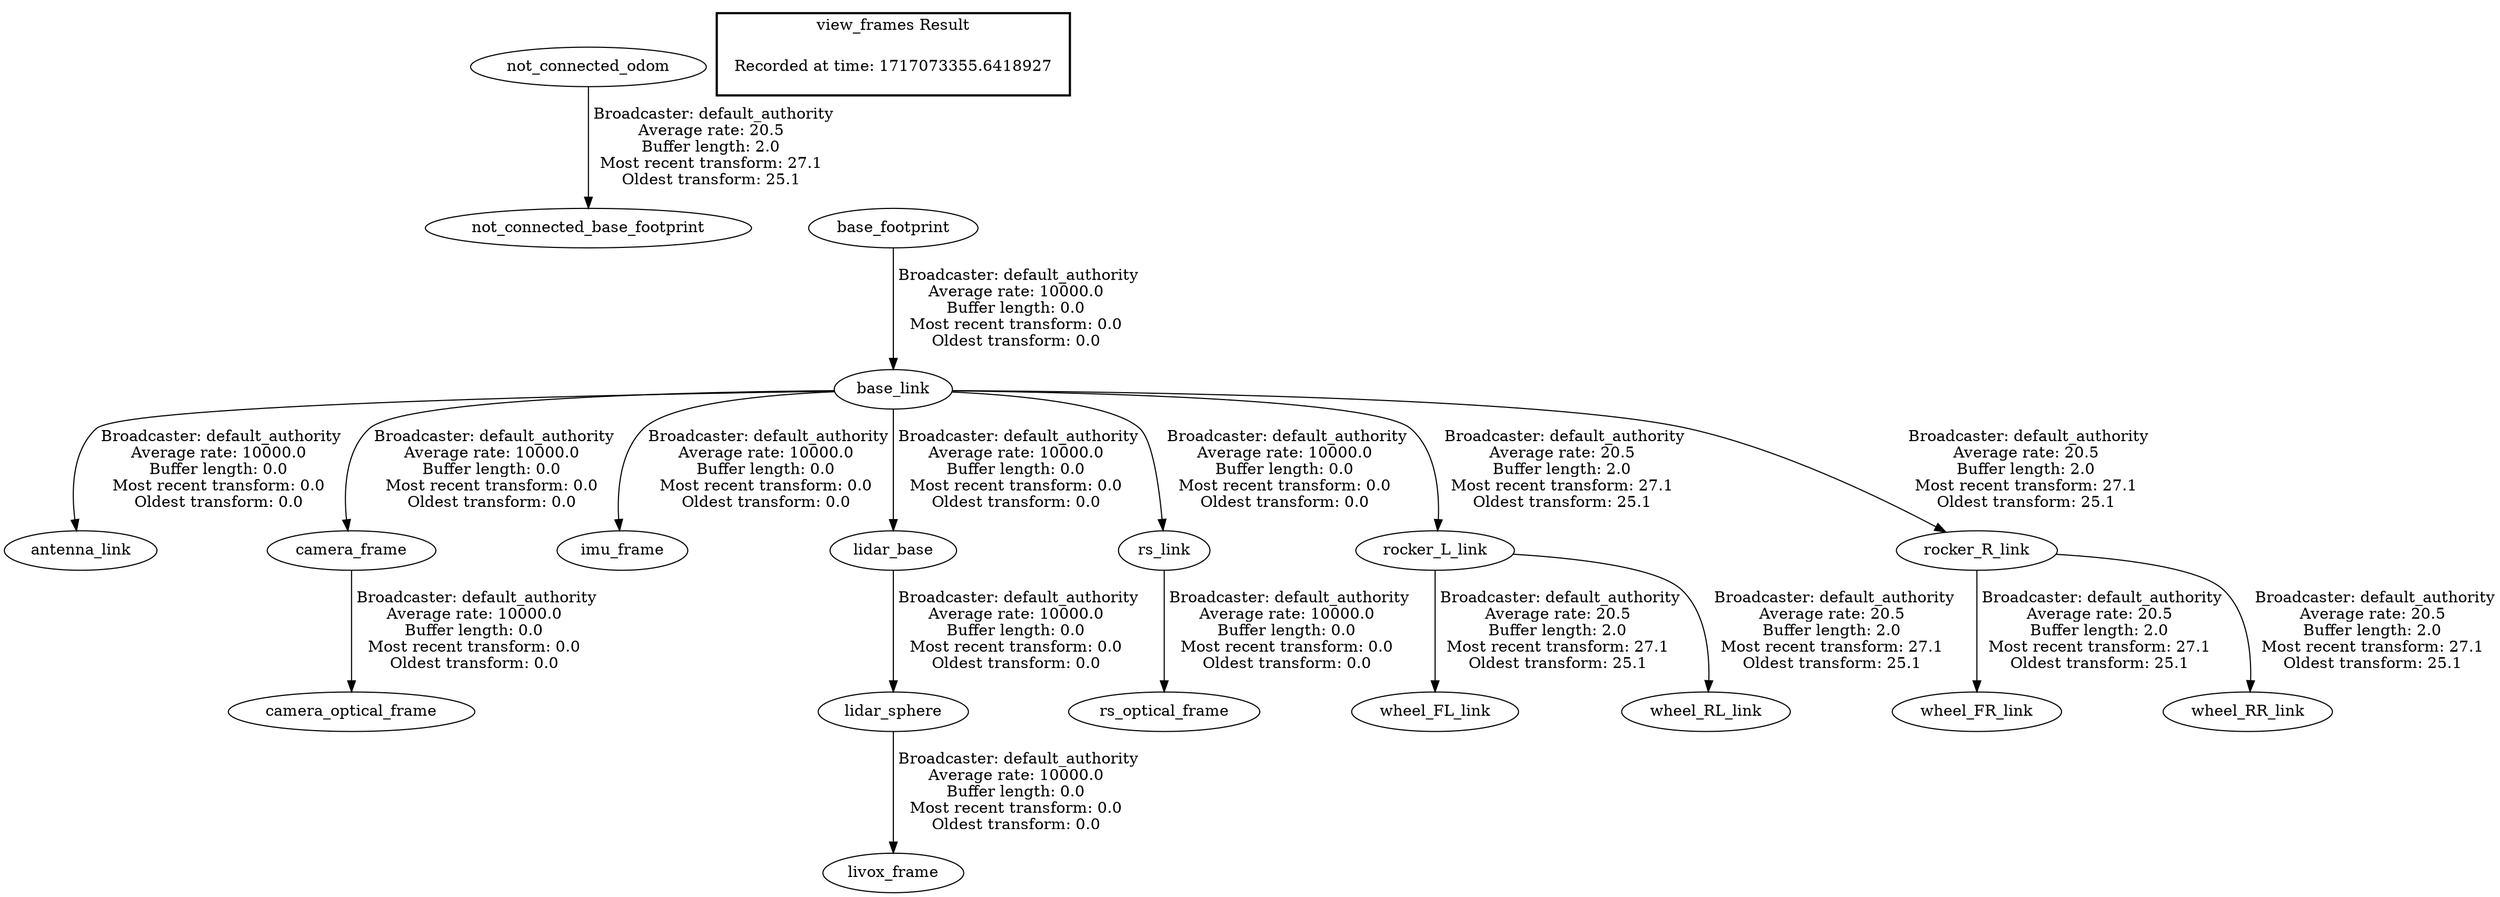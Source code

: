 digraph G {
"not_connected_odom" -> "not_connected_base_footprint"[label=" Broadcaster: default_authority\nAverage rate: 20.5\nBuffer length: 2.0\nMost recent transform: 27.1\nOldest transform: 25.1\n"];
"base_link" -> "antenna_link"[label=" Broadcaster: default_authority\nAverage rate: 10000.0\nBuffer length: 0.0\nMost recent transform: 0.0\nOldest transform: 0.0\n"];
"base_footprint" -> "base_link"[label=" Broadcaster: default_authority\nAverage rate: 10000.0\nBuffer length: 0.0\nMost recent transform: 0.0\nOldest transform: 0.0\n"];
"base_link" -> "camera_frame"[label=" Broadcaster: default_authority\nAverage rate: 10000.0\nBuffer length: 0.0\nMost recent transform: 0.0\nOldest transform: 0.0\n"];
"camera_frame" -> "camera_optical_frame"[label=" Broadcaster: default_authority\nAverage rate: 10000.0\nBuffer length: 0.0\nMost recent transform: 0.0\nOldest transform: 0.0\n"];
"base_link" -> "imu_frame"[label=" Broadcaster: default_authority\nAverage rate: 10000.0\nBuffer length: 0.0\nMost recent transform: 0.0\nOldest transform: 0.0\n"];
"base_link" -> "lidar_base"[label=" Broadcaster: default_authority\nAverage rate: 10000.0\nBuffer length: 0.0\nMost recent transform: 0.0\nOldest transform: 0.0\n"];
"lidar_sphere" -> "livox_frame"[label=" Broadcaster: default_authority\nAverage rate: 10000.0\nBuffer length: 0.0\nMost recent transform: 0.0\nOldest transform: 0.0\n"];
"lidar_base" -> "lidar_sphere"[label=" Broadcaster: default_authority\nAverage rate: 10000.0\nBuffer length: 0.0\nMost recent transform: 0.0\nOldest transform: 0.0\n"];
"base_link" -> "rs_link"[label=" Broadcaster: default_authority\nAverage rate: 10000.0\nBuffer length: 0.0\nMost recent transform: 0.0\nOldest transform: 0.0\n"];
"rs_link" -> "rs_optical_frame"[label=" Broadcaster: default_authority\nAverage rate: 10000.0\nBuffer length: 0.0\nMost recent transform: 0.0\nOldest transform: 0.0\n"];
"base_link" -> "rocker_L_link"[label=" Broadcaster: default_authority\nAverage rate: 20.5\nBuffer length: 2.0\nMost recent transform: 27.1\nOldest transform: 25.1\n"];
"base_link" -> "rocker_R_link"[label=" Broadcaster: default_authority\nAverage rate: 20.5\nBuffer length: 2.0\nMost recent transform: 27.1\nOldest transform: 25.1\n"];
"rocker_L_link" -> "wheel_FL_link"[label=" Broadcaster: default_authority\nAverage rate: 20.5\nBuffer length: 2.0\nMost recent transform: 27.1\nOldest transform: 25.1\n"];
"rocker_R_link" -> "wheel_FR_link"[label=" Broadcaster: default_authority\nAverage rate: 20.5\nBuffer length: 2.0\nMost recent transform: 27.1\nOldest transform: 25.1\n"];
"rocker_L_link" -> "wheel_RL_link"[label=" Broadcaster: default_authority\nAverage rate: 20.5\nBuffer length: 2.0\nMost recent transform: 27.1\nOldest transform: 25.1\n"];
"rocker_R_link" -> "wheel_RR_link"[label=" Broadcaster: default_authority\nAverage rate: 20.5\nBuffer length: 2.0\nMost recent transform: 27.1\nOldest transform: 25.1\n"];
edge [style=invis];
 subgraph cluster_legend { style=bold; color=black; label ="view_frames Result";
"Recorded at time: 1717073355.6418927"[ shape=plaintext ] ;
}->"base_footprint";
}